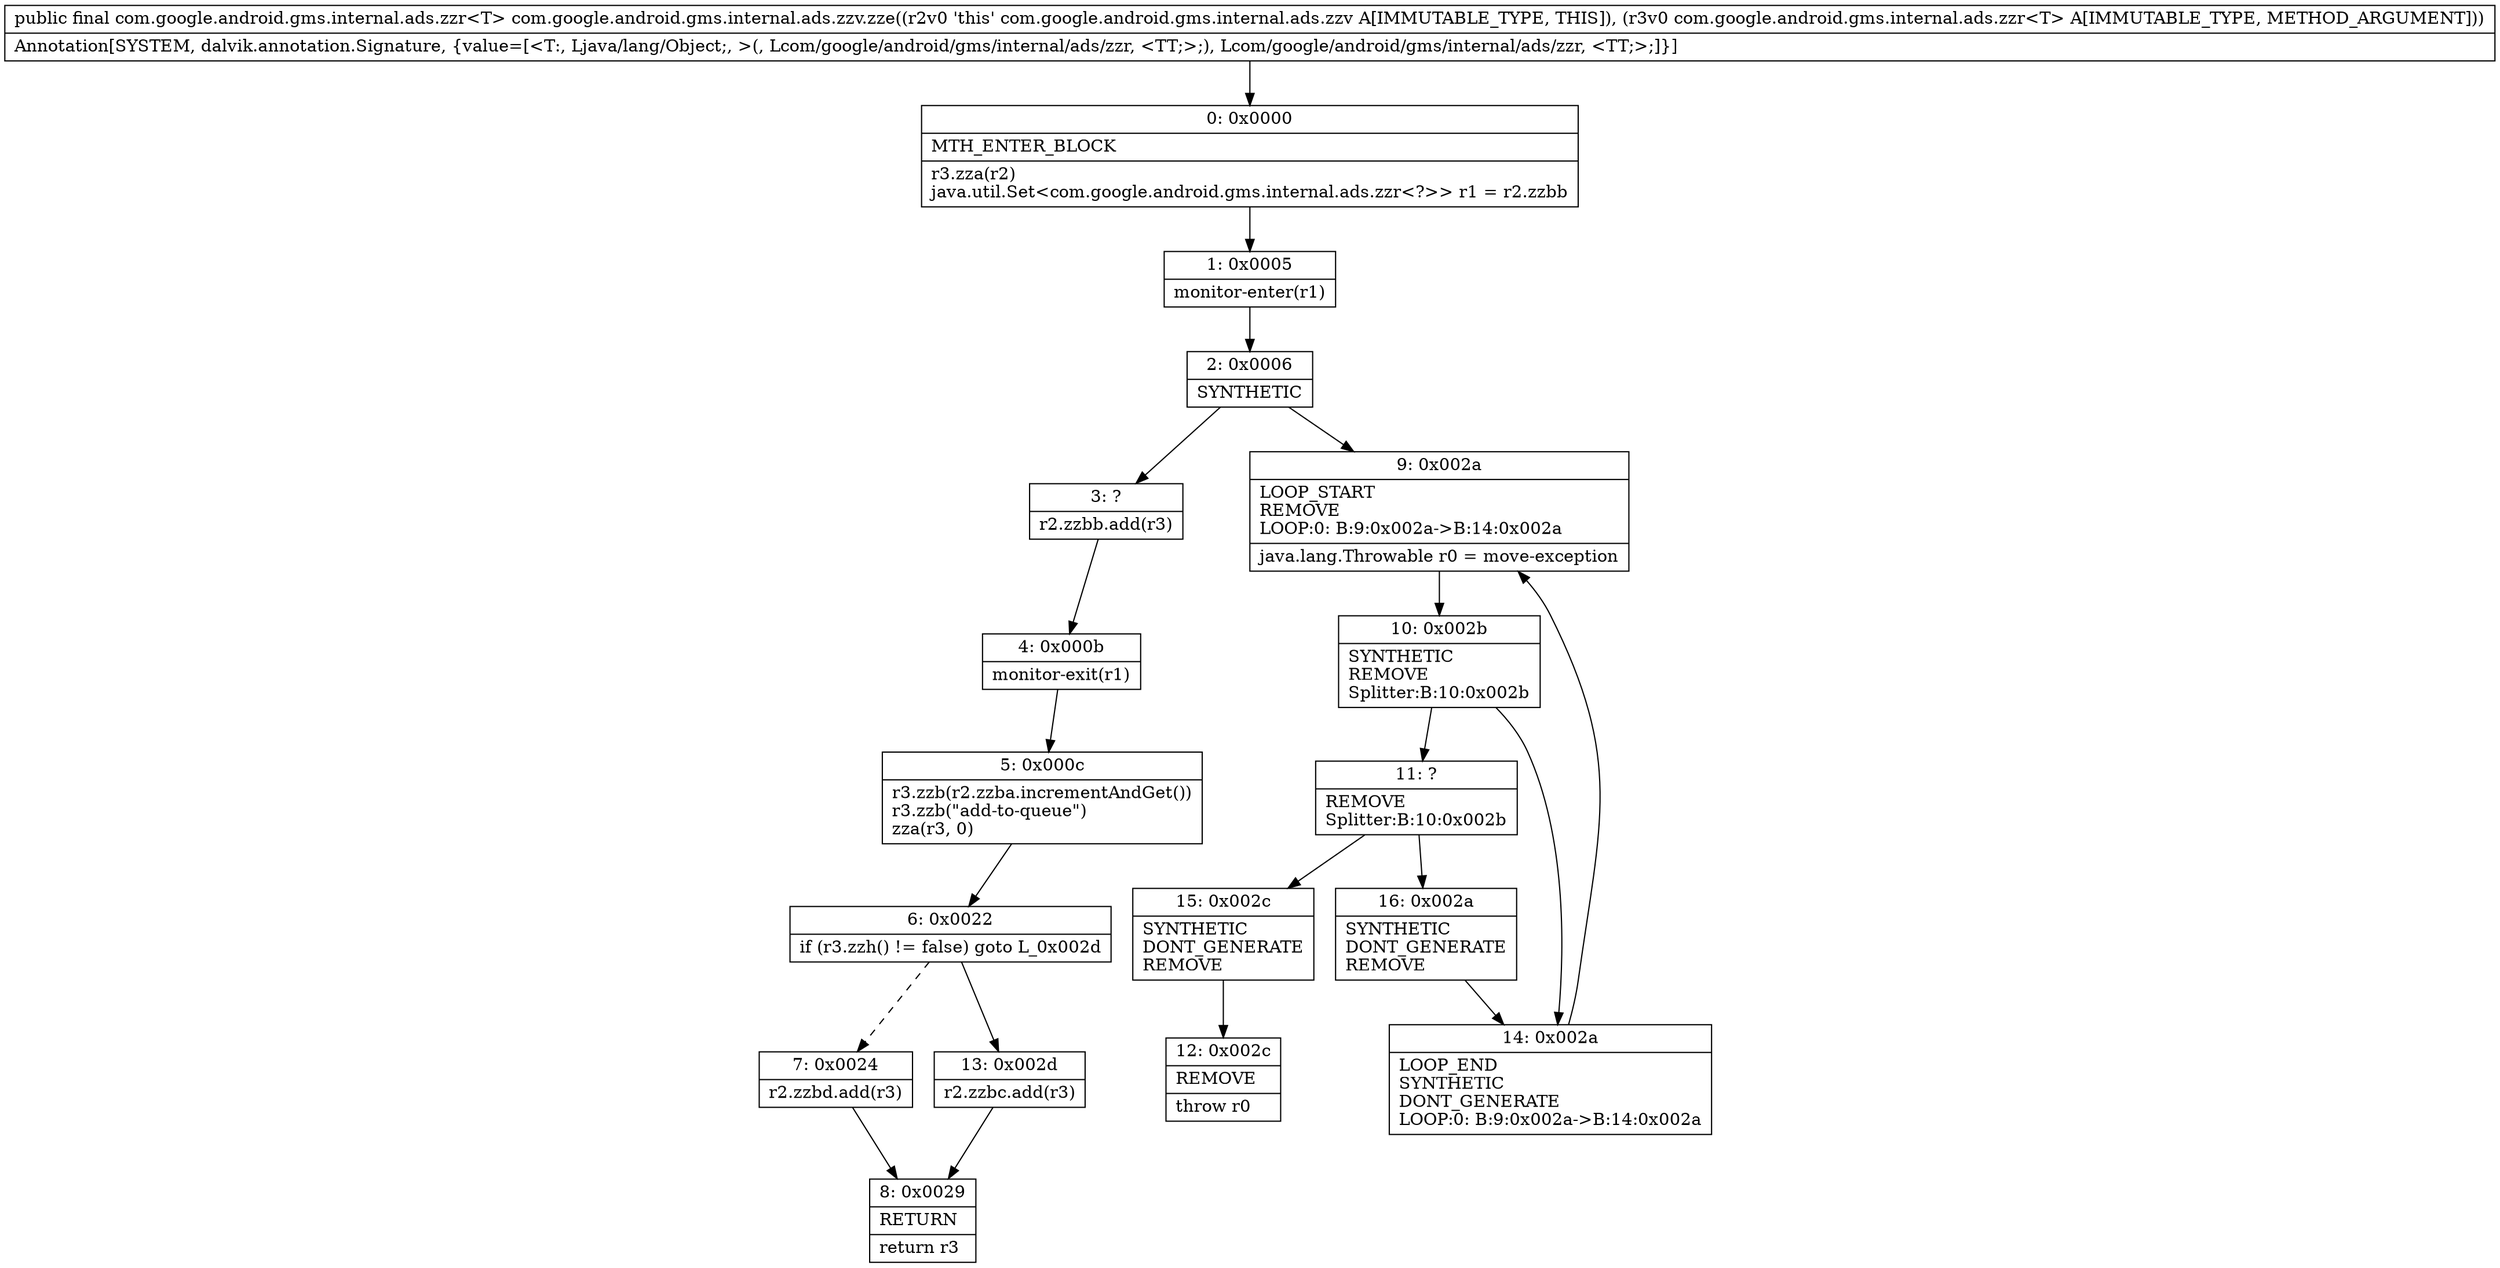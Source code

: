 digraph "CFG forcom.google.android.gms.internal.ads.zzv.zze(Lcom\/google\/android\/gms\/internal\/ads\/zzr;)Lcom\/google\/android\/gms\/internal\/ads\/zzr;" {
Node_0 [shape=record,label="{0\:\ 0x0000|MTH_ENTER_BLOCK\l|r3.zza(r2)\ljava.util.Set\<com.google.android.gms.internal.ads.zzr\<?\>\> r1 = r2.zzbb\l}"];
Node_1 [shape=record,label="{1\:\ 0x0005|monitor\-enter(r1)\l}"];
Node_2 [shape=record,label="{2\:\ 0x0006|SYNTHETIC\l}"];
Node_3 [shape=record,label="{3\:\ ?|r2.zzbb.add(r3)\l}"];
Node_4 [shape=record,label="{4\:\ 0x000b|monitor\-exit(r1)\l}"];
Node_5 [shape=record,label="{5\:\ 0x000c|r3.zzb(r2.zzba.incrementAndGet())\lr3.zzb(\"add\-to\-queue\")\lzza(r3, 0)\l}"];
Node_6 [shape=record,label="{6\:\ 0x0022|if (r3.zzh() != false) goto L_0x002d\l}"];
Node_7 [shape=record,label="{7\:\ 0x0024|r2.zzbd.add(r3)\l}"];
Node_8 [shape=record,label="{8\:\ 0x0029|RETURN\l|return r3\l}"];
Node_9 [shape=record,label="{9\:\ 0x002a|LOOP_START\lREMOVE\lLOOP:0: B:9:0x002a\-\>B:14:0x002a\l|java.lang.Throwable r0 = move\-exception\l}"];
Node_10 [shape=record,label="{10\:\ 0x002b|SYNTHETIC\lREMOVE\lSplitter:B:10:0x002b\l}"];
Node_11 [shape=record,label="{11\:\ ?|REMOVE\lSplitter:B:10:0x002b\l}"];
Node_12 [shape=record,label="{12\:\ 0x002c|REMOVE\l|throw r0\l}"];
Node_13 [shape=record,label="{13\:\ 0x002d|r2.zzbc.add(r3)\l}"];
Node_14 [shape=record,label="{14\:\ 0x002a|LOOP_END\lSYNTHETIC\lDONT_GENERATE\lLOOP:0: B:9:0x002a\-\>B:14:0x002a\l}"];
Node_15 [shape=record,label="{15\:\ 0x002c|SYNTHETIC\lDONT_GENERATE\lREMOVE\l}"];
Node_16 [shape=record,label="{16\:\ 0x002a|SYNTHETIC\lDONT_GENERATE\lREMOVE\l}"];
MethodNode[shape=record,label="{public final com.google.android.gms.internal.ads.zzr\<T\> com.google.android.gms.internal.ads.zzv.zze((r2v0 'this' com.google.android.gms.internal.ads.zzv A[IMMUTABLE_TYPE, THIS]), (r3v0 com.google.android.gms.internal.ads.zzr\<T\> A[IMMUTABLE_TYPE, METHOD_ARGUMENT]))  | Annotation[SYSTEM, dalvik.annotation.Signature, \{value=[\<T:, Ljava\/lang\/Object;, \>(, Lcom\/google\/android\/gms\/internal\/ads\/zzr, \<TT;\>;), Lcom\/google\/android\/gms\/internal\/ads\/zzr, \<TT;\>;]\}]\l}"];
MethodNode -> Node_0;
Node_0 -> Node_1;
Node_1 -> Node_2;
Node_2 -> Node_3;
Node_2 -> Node_9;
Node_3 -> Node_4;
Node_4 -> Node_5;
Node_5 -> Node_6;
Node_6 -> Node_7[style=dashed];
Node_6 -> Node_13;
Node_7 -> Node_8;
Node_9 -> Node_10;
Node_10 -> Node_11;
Node_10 -> Node_14;
Node_11 -> Node_15;
Node_11 -> Node_16;
Node_13 -> Node_8;
Node_14 -> Node_9;
Node_15 -> Node_12;
Node_16 -> Node_14;
}

